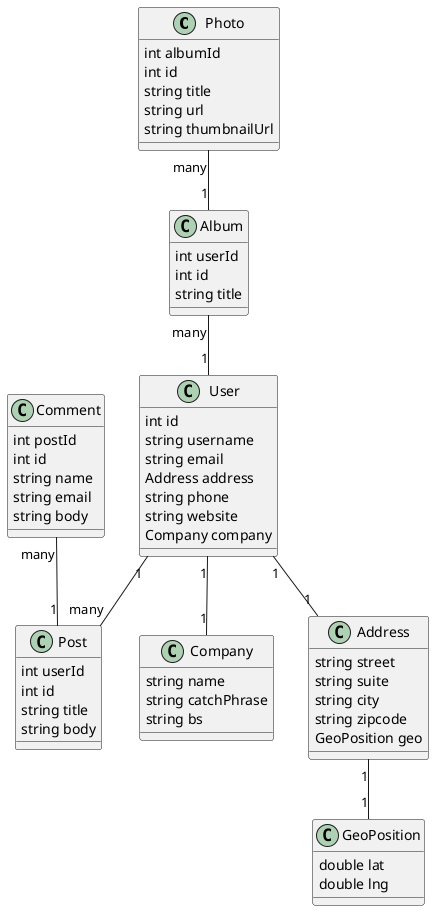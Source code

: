 @startuml

class Photo {
	int albumId
	int id
	string title 
	string url
	string thumbnailUrl
}

class Comment {
 int postId
 int id
 string name
 string email
 string body
}

class Album {
	int userId
	int id
	string title
}

class Post {
            int userId
            int id
            string title
            string body
        }

class User {
	int id
	string username
    string email
	Address address
	string phone
	string website
	Company company
}

class Company {
  string name
  string catchPhrase
  string bs
}

class GeoPosition {
  double lat
  double lng
}

class Address {
  string street
  string suite
  string city
  string zipcode
  GeoPosition geo
}

Address "1" -- "1" GeoPosition
User "1" -- "1" Address
User "1" -- "1" Company
User "1" -- "many" Post
Comment "many" -- "1" Post
Album "many" -- "1" User
Photo "many" -- "1" Album

@enduml

